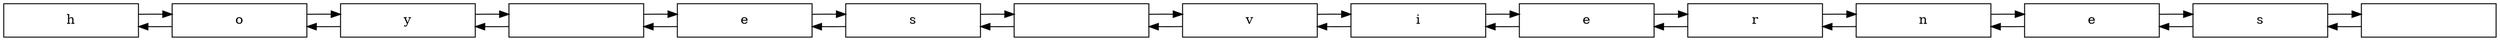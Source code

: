 digraph G{ 
rankdir=LR 
node[ shape = box] 
0[label = "h" width=2.0 ]; 
1[label = "o" width=2.0 ]; 
2[label = "y" width=2.0 ]; 
3[label = " " width=2.0 ]; 
4[label = "e" width=2.0 ]; 
5[label = "s" width=2.0 ]; 
6[label = " " width=2.0 ]; 
7[label = "v" width=2.0 ]; 
8[label = "i" width=2.0 ]; 
9[label = "e" width=2.0 ]; 
10[label = "r" width=2.0 ]; 
11[label = "n" width=2.0 ]; 
12[label = "e" width=2.0 ]; 
13[label = "s" width=2.0 ]; 
14[label = "
" width=2.0 ]; 
0 -> 1[dir = back]; 
0 -> 1 
1 -> 2[dir = back]; 
1 -> 2 
2 -> 3[dir = back]; 
2 -> 3 
3 -> 4[dir = back]; 
3 -> 4 
4 -> 5[dir = back]; 
4 -> 5 
5 -> 6[dir = back]; 
5 -> 6 
6 -> 7[dir = back]; 
6 -> 7 
7 -> 8[dir = back]; 
7 -> 8 
8 -> 9[dir = back]; 
8 -> 9 
9 -> 10[dir = back]; 
9 -> 10 
10 -> 11[dir = back]; 
10 -> 11 
11 -> 12[dir = back]; 
11 -> 12 
12 -> 13[dir = back]; 
12 -> 13 
13 -> 14[dir = back]; 
13 -> 14 
}